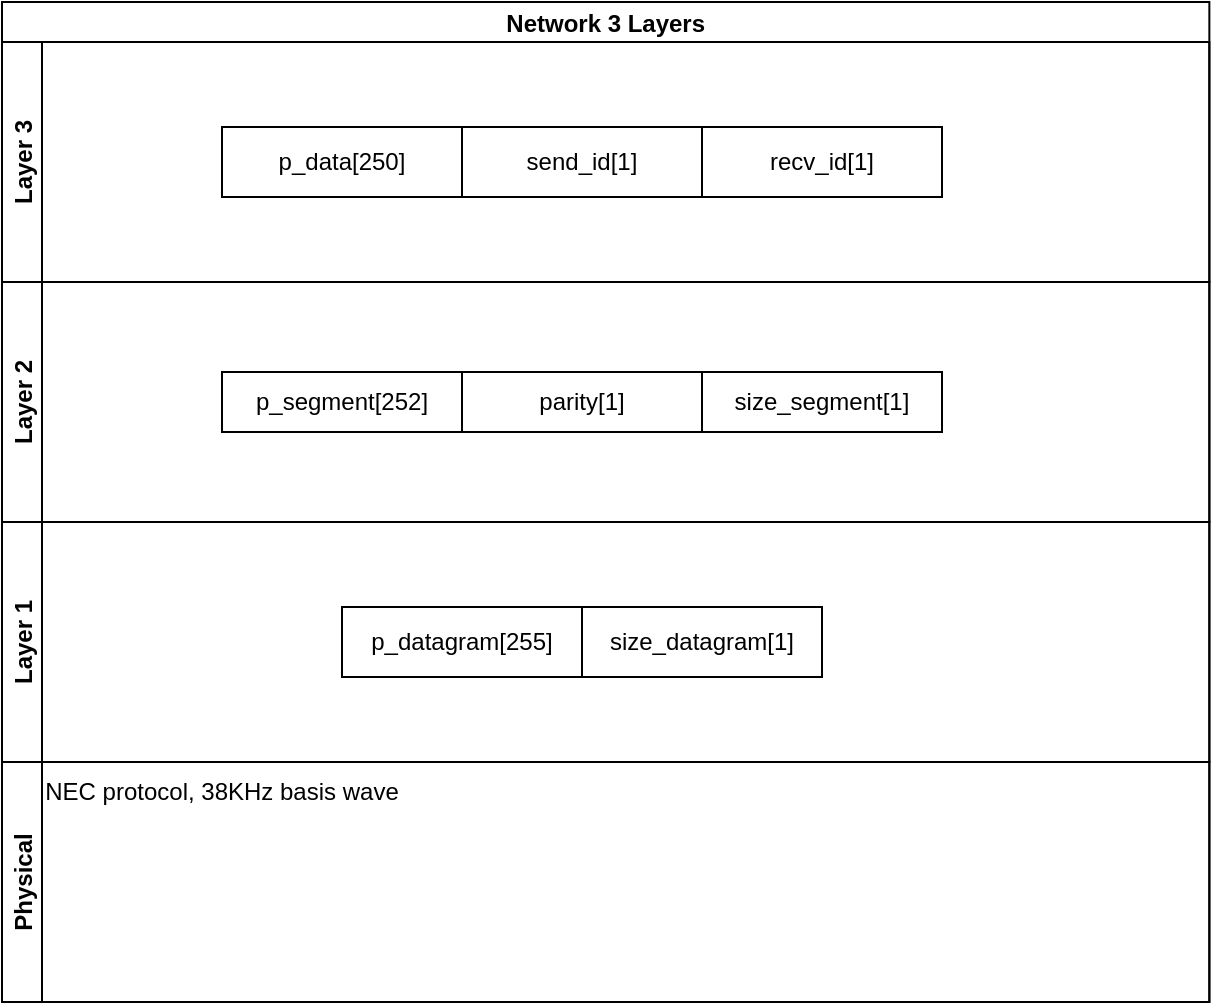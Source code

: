 <mxfile version="17.1.1" type="github">
  <diagram id="TYGHHPK7ZX9OtLHvMmK6" name="Page-1">
    <mxGraphModel dx="813" dy="1531" grid="1" gridSize="10" guides="1" tooltips="1" connect="1" arrows="1" fold="1" page="1" pageScale="1" pageWidth="850" pageHeight="1100" math="0" shadow="0">
      <root>
        <mxCell id="0" />
        <mxCell id="1" parent="0" />
        <mxCell id="LRxaig9tV0r7ZDgDB3nG-3" value="Network 3 Layers" style="swimlane;childLayout=stackLayout;resizeParent=1;resizeParentMax=0;horizontal=1;startSize=20;horizontalStack=0;" parent="1" vertex="1">
          <mxGeometry x="150" y="-150" width="603.68" height="500" as="geometry" />
        </mxCell>
        <mxCell id="m4uj3ebIKOdya9yFFEWi-24" value="Layer 3" style="swimlane;startSize=20;horizontal=0;" vertex="1" parent="LRxaig9tV0r7ZDgDB3nG-3">
          <mxGeometry y="20" width="603.68" height="120" as="geometry" />
        </mxCell>
        <mxCell id="m4uj3ebIKOdya9yFFEWi-25" value="p_data[250]" style="whiteSpace=wrap;html=1;" vertex="1" parent="m4uj3ebIKOdya9yFFEWi-24">
          <mxGeometry x="110" y="42.5" width="120" height="35" as="geometry" />
        </mxCell>
        <mxCell id="m4uj3ebIKOdya9yFFEWi-26" value="send_id[1]" style="whiteSpace=wrap;html=1;" vertex="1" parent="m4uj3ebIKOdya9yFFEWi-24">
          <mxGeometry x="230" y="42.5" width="120" height="35" as="geometry" />
        </mxCell>
        <mxCell id="m4uj3ebIKOdya9yFFEWi-27" value="recv_id[1]" style="whiteSpace=wrap;html=1;" vertex="1" parent="m4uj3ebIKOdya9yFFEWi-24">
          <mxGeometry x="350" y="42.5" width="120" height="35" as="geometry" />
        </mxCell>
        <mxCell id="LRxaig9tV0r7ZDgDB3nG-4" value="Layer 2" style="swimlane;startSize=20;horizontal=0;" parent="LRxaig9tV0r7ZDgDB3nG-3" vertex="1">
          <mxGeometry y="140" width="603.68" height="120" as="geometry" />
        </mxCell>
        <mxCell id="m4uj3ebIKOdya9yFFEWi-5" value="size_segment[1]" style="whiteSpace=wrap;html=1;" vertex="1" parent="LRxaig9tV0r7ZDgDB3nG-4">
          <mxGeometry x="350" y="45" width="120" height="30" as="geometry" />
        </mxCell>
        <mxCell id="m4uj3ebIKOdya9yFFEWi-4" value="parity[1]" style="whiteSpace=wrap;html=1;" vertex="1" parent="LRxaig9tV0r7ZDgDB3nG-4">
          <mxGeometry x="230" y="45" width="120" height="30" as="geometry" />
        </mxCell>
        <mxCell id="m4uj3ebIKOdya9yFFEWi-3" value="p_segment[252]" style="whiteSpace=wrap;html=1;" vertex="1" parent="LRxaig9tV0r7ZDgDB3nG-4">
          <mxGeometry x="110" y="45" width="120" height="30" as="geometry" />
        </mxCell>
        <mxCell id="LRxaig9tV0r7ZDgDB3nG-5" value="Layer 1" style="swimlane;startSize=20;horizontal=0;" parent="LRxaig9tV0r7ZDgDB3nG-3" vertex="1">
          <mxGeometry y="260" width="603.68" height="120" as="geometry" />
        </mxCell>
        <mxCell id="m4uj3ebIKOdya9yFFEWi-1" value="p_datagram[255]" style="whiteSpace=wrap;html=1;" vertex="1" parent="LRxaig9tV0r7ZDgDB3nG-5">
          <mxGeometry x="170" y="42.5" width="120" height="35" as="geometry" />
        </mxCell>
        <mxCell id="m4uj3ebIKOdya9yFFEWi-2" value="size_datagram[1]" style="whiteSpace=wrap;html=1;" vertex="1" parent="LRxaig9tV0r7ZDgDB3nG-5">
          <mxGeometry x="290" y="42.5" width="120" height="35" as="geometry" />
        </mxCell>
        <mxCell id="LRxaig9tV0r7ZDgDB3nG-6" value="Physical" style="swimlane;startSize=20;horizontal=0;" parent="LRxaig9tV0r7ZDgDB3nG-3" vertex="1">
          <mxGeometry y="380" width="603.68" height="120" as="geometry" />
        </mxCell>
        <mxCell id="LRxaig9tV0r7ZDgDB3nG-7" value="NEC protocol, 38KHz basis wave" style="text;html=1;strokeColor=none;fillColor=none;align=center;verticalAlign=middle;whiteSpace=wrap;rounded=0;" parent="LRxaig9tV0r7ZDgDB3nG-6" vertex="1">
          <mxGeometry x="20" width="180" height="30" as="geometry" />
        </mxCell>
      </root>
    </mxGraphModel>
  </diagram>
</mxfile>
